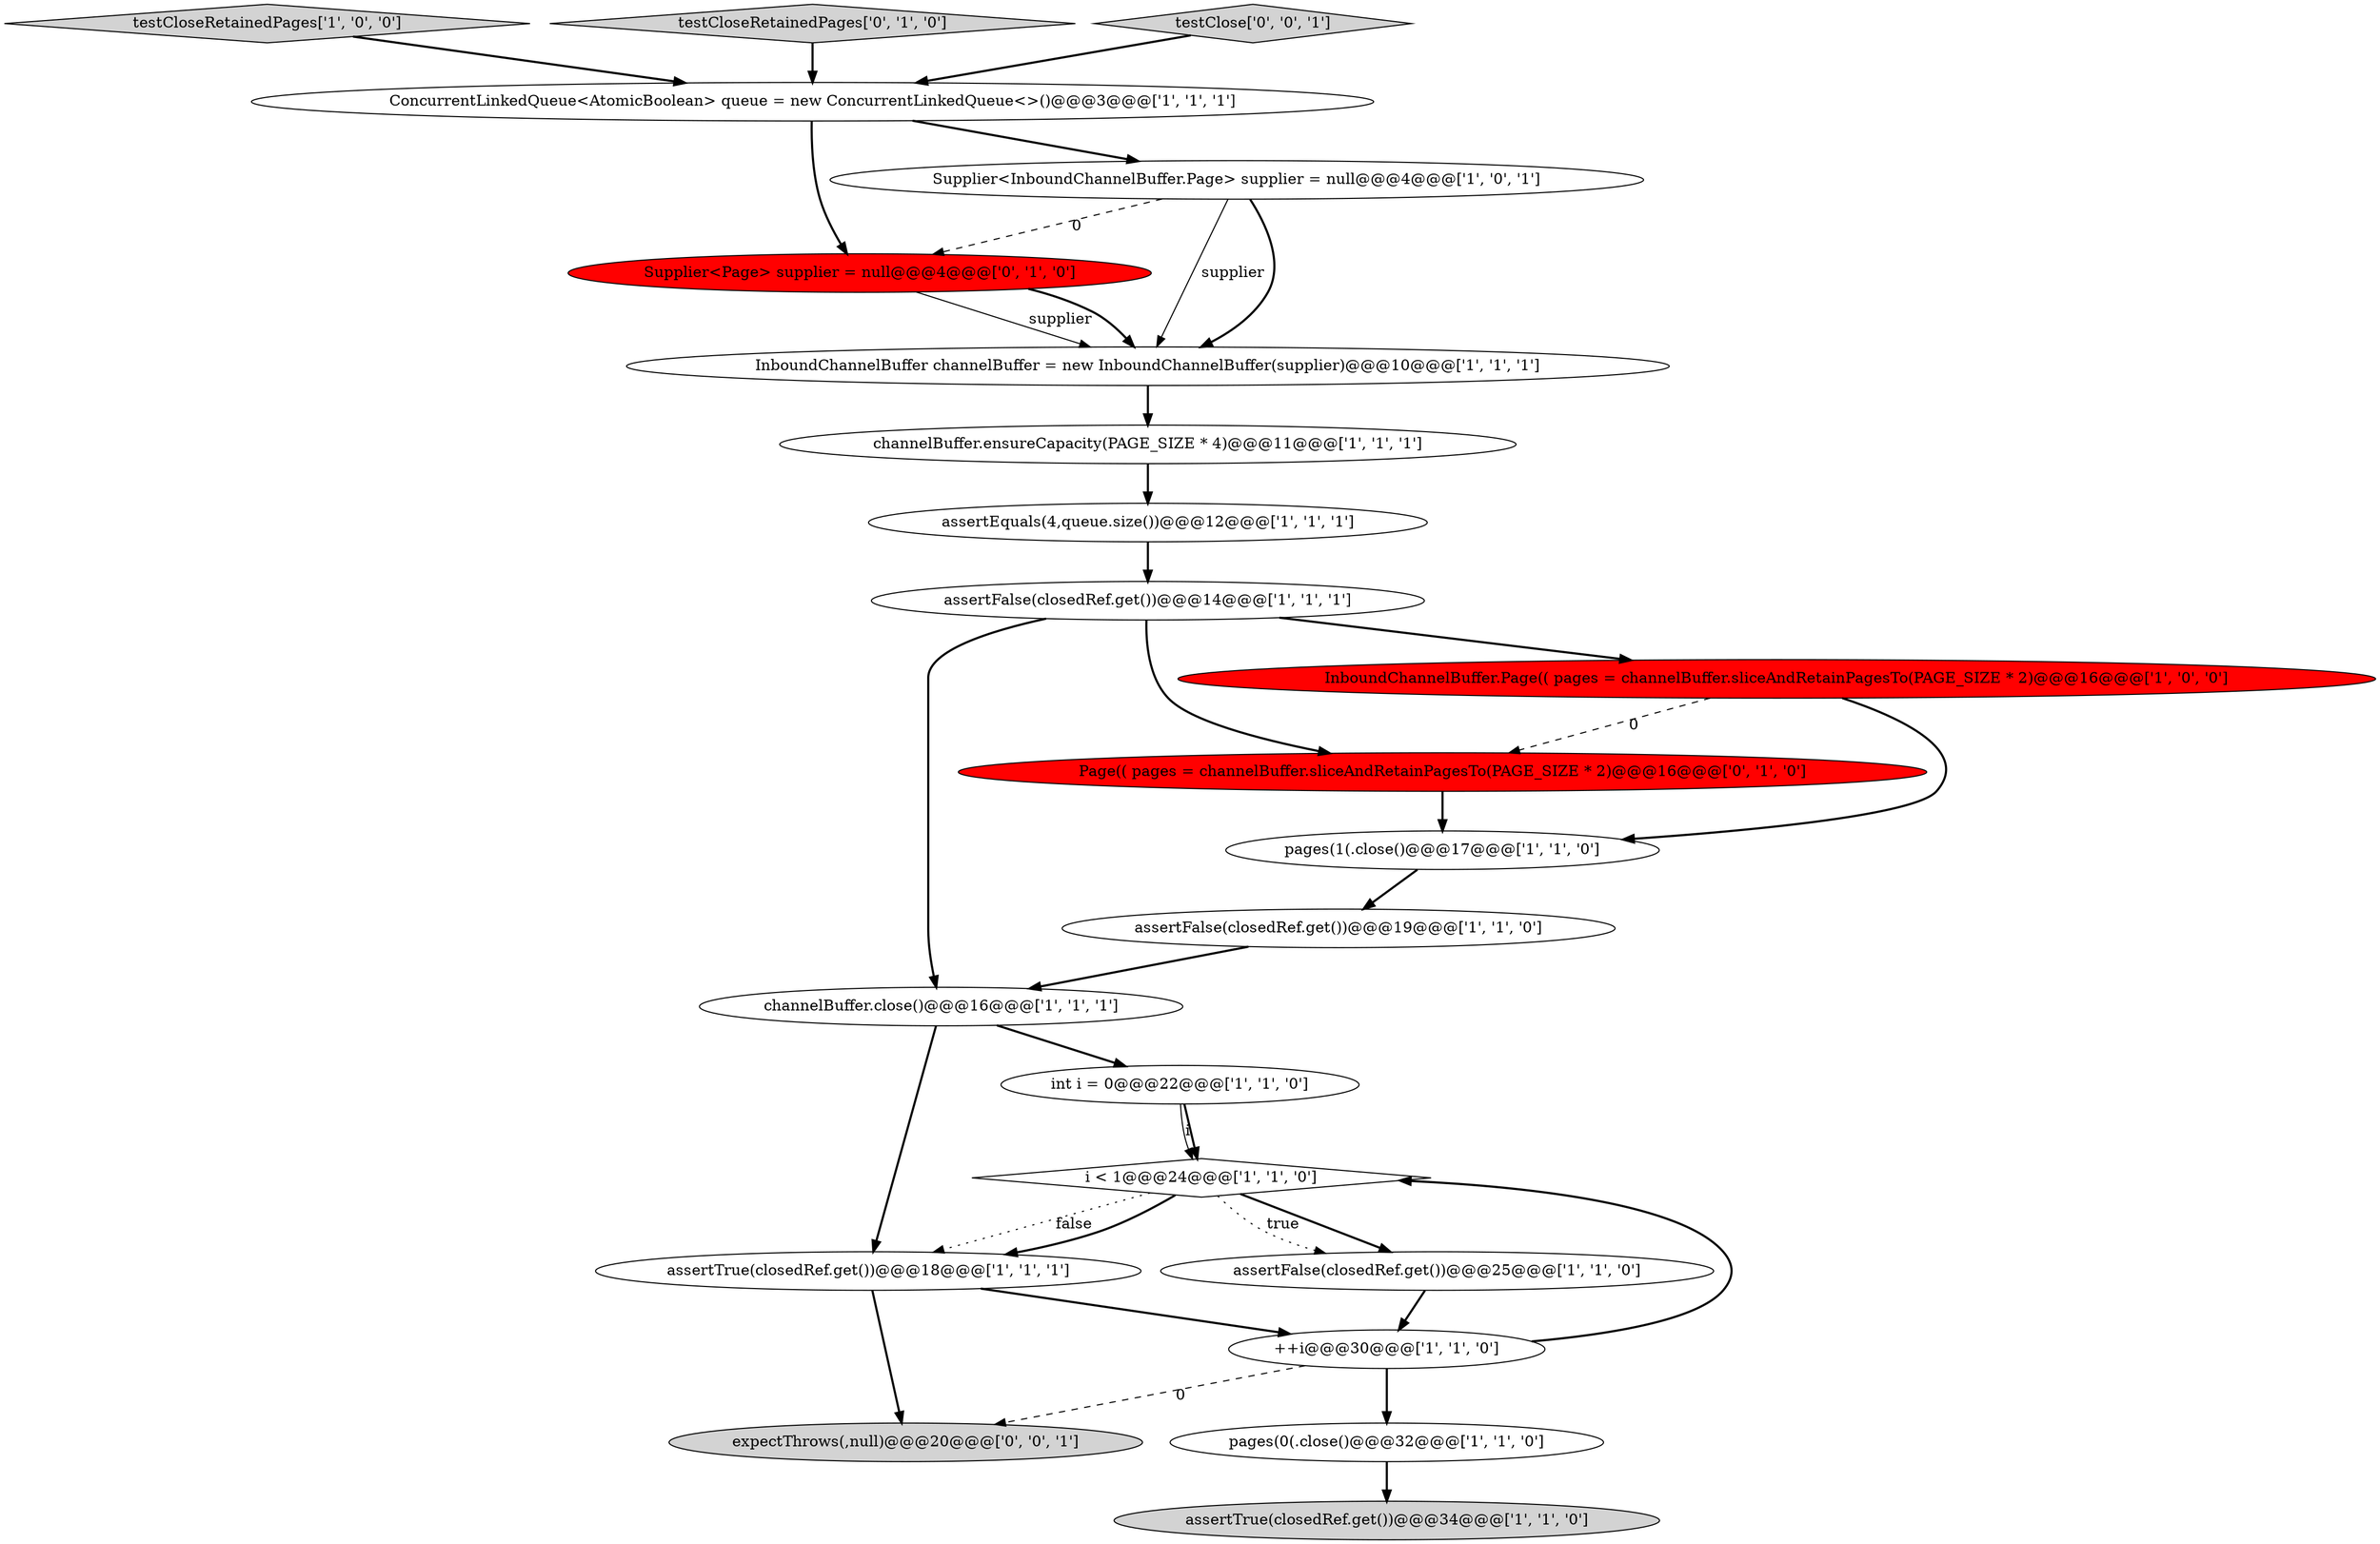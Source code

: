 digraph {
2 [style = filled, label = "InboundChannelBuffer.Page(( pages = channelBuffer.sliceAndRetainPagesTo(PAGE_SIZE * 2)@@@16@@@['1', '0', '0']", fillcolor = red, shape = ellipse image = "AAA1AAABBB1BBB"];
4 [style = filled, label = "i < 1@@@24@@@['1', '1', '0']", fillcolor = white, shape = diamond image = "AAA0AAABBB1BBB"];
7 [style = filled, label = "assertFalse(closedRef.get())@@@14@@@['1', '1', '1']", fillcolor = white, shape = ellipse image = "AAA0AAABBB1BBB"];
14 [style = filled, label = "assertTrue(closedRef.get())@@@34@@@['1', '1', '0']", fillcolor = lightgray, shape = ellipse image = "AAA0AAABBB1BBB"];
1 [style = filled, label = "int i = 0@@@22@@@['1', '1', '0']", fillcolor = white, shape = ellipse image = "AAA0AAABBB1BBB"];
12 [style = filled, label = "testCloseRetainedPages['1', '0', '0']", fillcolor = lightgray, shape = diamond image = "AAA0AAABBB1BBB"];
16 [style = filled, label = "assertTrue(closedRef.get())@@@18@@@['1', '1', '1']", fillcolor = white, shape = ellipse image = "AAA0AAABBB1BBB"];
20 [style = filled, label = "testCloseRetainedPages['0', '1', '0']", fillcolor = lightgray, shape = diamond image = "AAA0AAABBB2BBB"];
21 [style = filled, label = "expectThrows(,null)@@@20@@@['0', '0', '1']", fillcolor = lightgray, shape = ellipse image = "AAA0AAABBB3BBB"];
3 [style = filled, label = "assertFalse(closedRef.get())@@@25@@@['1', '1', '0']", fillcolor = white, shape = ellipse image = "AAA0AAABBB1BBB"];
5 [style = filled, label = "++i@@@30@@@['1', '1', '0']", fillcolor = white, shape = ellipse image = "AAA0AAABBB1BBB"];
11 [style = filled, label = "channelBuffer.close()@@@16@@@['1', '1', '1']", fillcolor = white, shape = ellipse image = "AAA0AAABBB1BBB"];
0 [style = filled, label = "pages(0(.close()@@@32@@@['1', '1', '0']", fillcolor = white, shape = ellipse image = "AAA0AAABBB1BBB"];
17 [style = filled, label = "Supplier<InboundChannelBuffer.Page> supplier = null@@@4@@@['1', '0', '1']", fillcolor = white, shape = ellipse image = "AAA0AAABBB1BBB"];
6 [style = filled, label = "pages(1(.close()@@@17@@@['1', '1', '0']", fillcolor = white, shape = ellipse image = "AAA0AAABBB1BBB"];
9 [style = filled, label = "ConcurrentLinkedQueue<AtomicBoolean> queue = new ConcurrentLinkedQueue<>()@@@3@@@['1', '1', '1']", fillcolor = white, shape = ellipse image = "AAA0AAABBB1BBB"];
13 [style = filled, label = "channelBuffer.ensureCapacity(PAGE_SIZE * 4)@@@11@@@['1', '1', '1']", fillcolor = white, shape = ellipse image = "AAA0AAABBB1BBB"];
19 [style = filled, label = "Supplier<Page> supplier = null@@@4@@@['0', '1', '0']", fillcolor = red, shape = ellipse image = "AAA1AAABBB2BBB"];
10 [style = filled, label = "assertFalse(closedRef.get())@@@19@@@['1', '1', '0']", fillcolor = white, shape = ellipse image = "AAA0AAABBB1BBB"];
8 [style = filled, label = "assertEquals(4,queue.size())@@@12@@@['1', '1', '1']", fillcolor = white, shape = ellipse image = "AAA0AAABBB1BBB"];
22 [style = filled, label = "testClose['0', '0', '1']", fillcolor = lightgray, shape = diamond image = "AAA0AAABBB3BBB"];
15 [style = filled, label = "InboundChannelBuffer channelBuffer = new InboundChannelBuffer(supplier)@@@10@@@['1', '1', '1']", fillcolor = white, shape = ellipse image = "AAA0AAABBB1BBB"];
18 [style = filled, label = "Page(( pages = channelBuffer.sliceAndRetainPagesTo(PAGE_SIZE * 2)@@@16@@@['0', '1', '0']", fillcolor = red, shape = ellipse image = "AAA1AAABBB2BBB"];
11->16 [style = bold, label=""];
4->3 [style = bold, label=""];
1->4 [style = bold, label=""];
15->13 [style = bold, label=""];
7->11 [style = bold, label=""];
20->9 [style = bold, label=""];
11->1 [style = bold, label=""];
2->6 [style = bold, label=""];
22->9 [style = bold, label=""];
9->17 [style = bold, label=""];
1->4 [style = solid, label="i"];
12->9 [style = bold, label=""];
8->7 [style = bold, label=""];
3->5 [style = bold, label=""];
0->14 [style = bold, label=""];
4->3 [style = dotted, label="true"];
5->0 [style = bold, label=""];
17->15 [style = solid, label="supplier"];
18->6 [style = bold, label=""];
7->2 [style = bold, label=""];
16->21 [style = bold, label=""];
6->10 [style = bold, label=""];
5->4 [style = bold, label=""];
17->15 [style = bold, label=""];
2->18 [style = dashed, label="0"];
16->5 [style = bold, label=""];
9->19 [style = bold, label=""];
7->18 [style = bold, label=""];
5->21 [style = dashed, label="0"];
19->15 [style = solid, label="supplier"];
13->8 [style = bold, label=""];
19->15 [style = bold, label=""];
4->16 [style = dotted, label="false"];
4->16 [style = bold, label=""];
17->19 [style = dashed, label="0"];
10->11 [style = bold, label=""];
}
